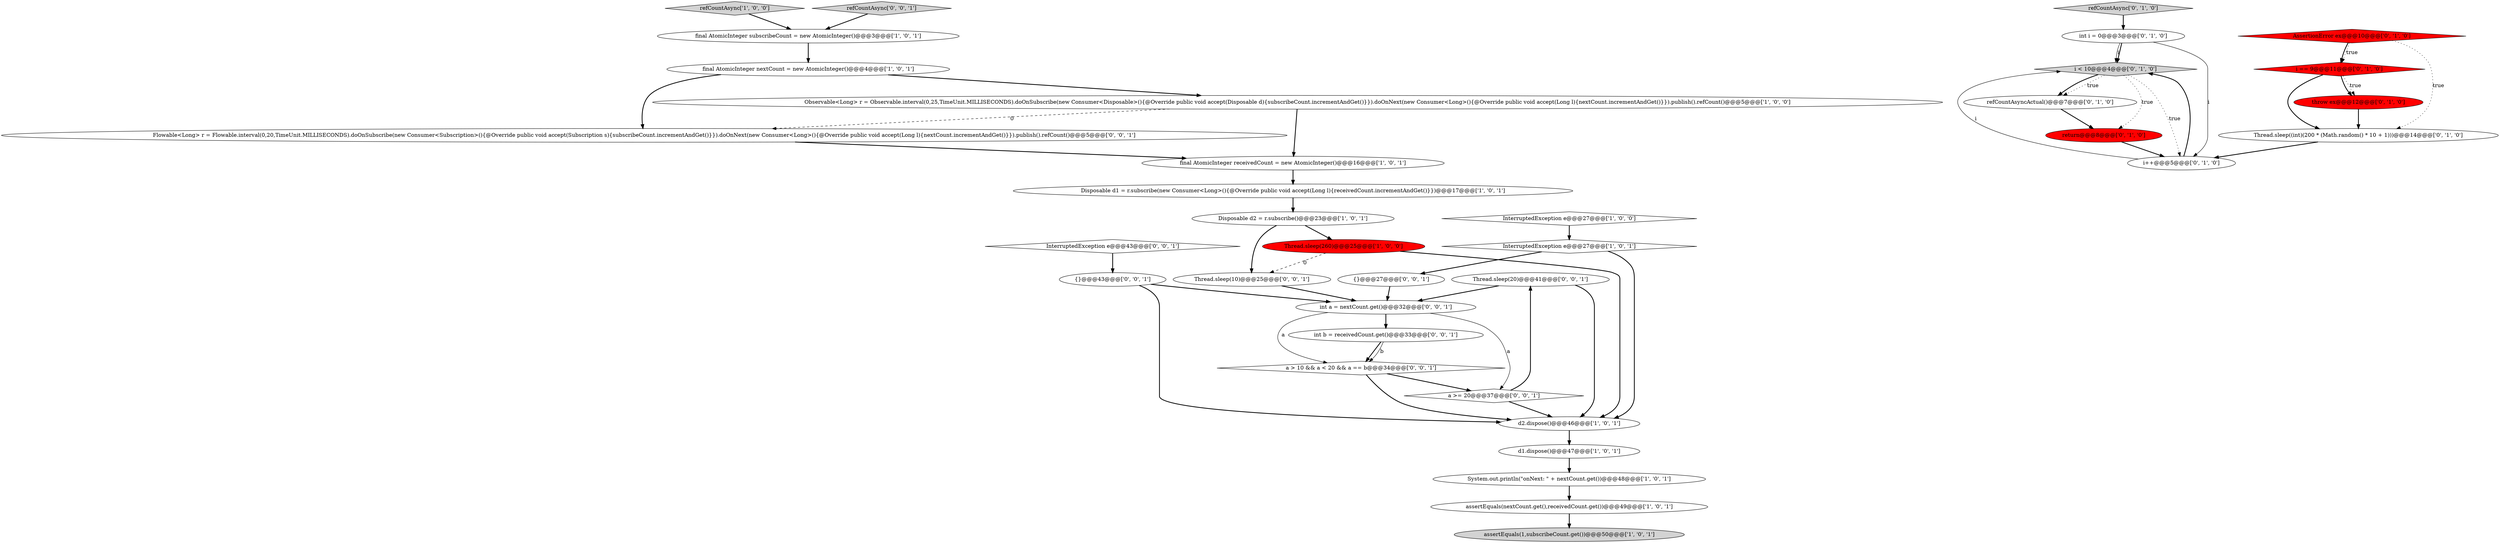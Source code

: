 digraph {
33 [style = filled, label = "Thread.sleep(20)@@@41@@@['0', '0', '1']", fillcolor = white, shape = ellipse image = "AAA0AAABBB3BBB"];
34 [style = filled, label = "InterruptedException e@@@43@@@['0', '0', '1']", fillcolor = white, shape = diamond image = "AAA0AAABBB3BBB"];
19 [style = filled, label = "refCountAsync['0', '1', '0']", fillcolor = lightgray, shape = diamond image = "AAA0AAABBB2BBB"];
22 [style = filled, label = "refCountAsyncActual()@@@7@@@['0', '1', '0']", fillcolor = white, shape = ellipse image = "AAA0AAABBB2BBB"];
6 [style = filled, label = "final AtomicInteger nextCount = new AtomicInteger()@@@4@@@['1', '0', '1']", fillcolor = white, shape = ellipse image = "AAA0AAABBB1BBB"];
3 [style = filled, label = "d2.dispose()@@@46@@@['1', '0', '1']", fillcolor = white, shape = ellipse image = "AAA0AAABBB1BBB"];
26 [style = filled, label = "Thread.sleep(10)@@@25@@@['0', '0', '1']", fillcolor = white, shape = ellipse image = "AAA0AAABBB3BBB"];
4 [style = filled, label = "final AtomicInteger receivedCount = new AtomicInteger()@@@16@@@['1', '0', '1']", fillcolor = white, shape = ellipse image = "AAA0AAABBB1BBB"];
30 [style = filled, label = "int b = receivedCount.get()@@@33@@@['0', '0', '1']", fillcolor = white, shape = ellipse image = "AAA0AAABBB3BBB"];
14 [style = filled, label = "Disposable d2 = r.subscribe()@@@23@@@['1', '0', '1']", fillcolor = white, shape = ellipse image = "AAA0AAABBB1BBB"];
0 [style = filled, label = "assertEquals(nextCount.get(),receivedCount.get())@@@49@@@['1', '0', '1']", fillcolor = white, shape = ellipse image = "AAA0AAABBB1BBB"];
15 [style = filled, label = "i < 10@@@4@@@['0', '1', '0']", fillcolor = lightgray, shape = diamond image = "AAA0AAABBB2BBB"];
31 [style = filled, label = "int a = nextCount.get()@@@32@@@['0', '0', '1']", fillcolor = white, shape = ellipse image = "AAA0AAABBB3BBB"];
29 [style = filled, label = "{}@@@43@@@['0', '0', '1']", fillcolor = white, shape = ellipse image = "AAA0AAABBB3BBB"];
21 [style = filled, label = "i++@@@5@@@['0', '1', '0']", fillcolor = white, shape = ellipse image = "AAA0AAABBB2BBB"];
27 [style = filled, label = "{}@@@27@@@['0', '0', '1']", fillcolor = white, shape = ellipse image = "AAA0AAABBB3BBB"];
8 [style = filled, label = "Thread.sleep(260)@@@25@@@['1', '0', '0']", fillcolor = red, shape = ellipse image = "AAA1AAABBB1BBB"];
25 [style = filled, label = "a > 10 && a < 20 && a == b@@@34@@@['0', '0', '1']", fillcolor = white, shape = diamond image = "AAA0AAABBB3BBB"];
13 [style = filled, label = "InterruptedException e@@@27@@@['1', '0', '1']", fillcolor = white, shape = diamond image = "AAA0AAABBB1BBB"];
28 [style = filled, label = "Flowable<Long> r = Flowable.interval(0,20,TimeUnit.MILLISECONDS).doOnSubscribe(new Consumer<Subscription>(){@Override public void accept(Subscription s){subscribeCount.incrementAndGet()}}).doOnNext(new Consumer<Long>(){@Override public void accept(Long l){nextCount.incrementAndGet()}}).publish().refCount()@@@5@@@['0', '0', '1']", fillcolor = white, shape = ellipse image = "AAA0AAABBB3BBB"];
20 [style = filled, label = "int i = 0@@@3@@@['0', '1', '0']", fillcolor = white, shape = ellipse image = "AAA0AAABBB2BBB"];
1 [style = filled, label = "Disposable d1 = r.subscribe(new Consumer<Long>(){@Override public void accept(Long l){receivedCount.incrementAndGet()}})@@@17@@@['1', '0', '1']", fillcolor = white, shape = ellipse image = "AAA0AAABBB1BBB"];
32 [style = filled, label = "a >= 20@@@37@@@['0', '0', '1']", fillcolor = white, shape = diamond image = "AAA0AAABBB3BBB"];
10 [style = filled, label = "System.out.println(\"onNext: \" + nextCount.get())@@@48@@@['1', '0', '1']", fillcolor = white, shape = ellipse image = "AAA0AAABBB1BBB"];
2 [style = filled, label = "refCountAsync['1', '0', '0']", fillcolor = lightgray, shape = diamond image = "AAA0AAABBB1BBB"];
12 [style = filled, label = "final AtomicInteger subscribeCount = new AtomicInteger()@@@3@@@['1', '0', '1']", fillcolor = white, shape = ellipse image = "AAA0AAABBB1BBB"];
24 [style = filled, label = "i == 9@@@11@@@['0', '1', '0']", fillcolor = red, shape = diamond image = "AAA1AAABBB2BBB"];
16 [style = filled, label = "return@@@8@@@['0', '1', '0']", fillcolor = red, shape = ellipse image = "AAA1AAABBB2BBB"];
7 [style = filled, label = "assertEquals(1,subscribeCount.get())@@@50@@@['1', '0', '1']", fillcolor = lightgray, shape = ellipse image = "AAA0AAABBB1BBB"];
11 [style = filled, label = "d1.dispose()@@@47@@@['1', '0', '1']", fillcolor = white, shape = ellipse image = "AAA0AAABBB1BBB"];
17 [style = filled, label = "throw ex@@@12@@@['0', '1', '0']", fillcolor = red, shape = ellipse image = "AAA1AAABBB2BBB"];
18 [style = filled, label = "Thread.sleep((int)(200 * (Math.random() * 10 + 1)))@@@14@@@['0', '1', '0']", fillcolor = white, shape = ellipse image = "AAA0AAABBB2BBB"];
23 [style = filled, label = "AssertionError ex@@@10@@@['0', '1', '0']", fillcolor = red, shape = diamond image = "AAA1AAABBB2BBB"];
35 [style = filled, label = "refCountAsync['0', '0', '1']", fillcolor = lightgray, shape = diamond image = "AAA0AAABBB3BBB"];
5 [style = filled, label = "Observable<Long> r = Observable.interval(0,25,TimeUnit.MILLISECONDS).doOnSubscribe(new Consumer<Disposable>(){@Override public void accept(Disposable d){subscribeCount.incrementAndGet()}}).doOnNext(new Consumer<Long>(){@Override public void accept(Long l){nextCount.incrementAndGet()}}).publish().refCount()@@@5@@@['1', '0', '0']", fillcolor = white, shape = ellipse image = "AAA0AAABBB1BBB"];
9 [style = filled, label = "InterruptedException e@@@27@@@['1', '0', '0']", fillcolor = white, shape = diamond image = "AAA0AAABBB1BBB"];
34->29 [style = bold, label=""];
33->3 [style = bold, label=""];
20->15 [style = solid, label="i"];
31->25 [style = solid, label="a"];
22->16 [style = bold, label=""];
20->21 [style = solid, label="i"];
21->15 [style = bold, label=""];
19->20 [style = bold, label=""];
29->31 [style = bold, label=""];
29->3 [style = bold, label=""];
8->3 [style = bold, label=""];
25->3 [style = bold, label=""];
24->17 [style = dotted, label="true"];
3->11 [style = bold, label=""];
25->32 [style = bold, label=""];
27->31 [style = bold, label=""];
30->25 [style = bold, label=""];
15->22 [style = dotted, label="true"];
15->21 [style = dotted, label="true"];
15->16 [style = dotted, label="true"];
12->6 [style = bold, label=""];
24->18 [style = bold, label=""];
32->33 [style = bold, label=""];
2->12 [style = bold, label=""];
30->25 [style = solid, label="b"];
15->22 [style = bold, label=""];
0->7 [style = bold, label=""];
14->26 [style = bold, label=""];
6->5 [style = bold, label=""];
23->24 [style = bold, label=""];
26->31 [style = bold, label=""];
13->27 [style = bold, label=""];
5->28 [style = dashed, label="0"];
23->18 [style = dotted, label="true"];
13->3 [style = bold, label=""];
11->10 [style = bold, label=""];
16->21 [style = bold, label=""];
10->0 [style = bold, label=""];
5->4 [style = bold, label=""];
24->17 [style = bold, label=""];
31->30 [style = bold, label=""];
31->32 [style = solid, label="a"];
33->31 [style = bold, label=""];
1->14 [style = bold, label=""];
4->1 [style = bold, label=""];
14->8 [style = bold, label=""];
21->15 [style = solid, label="i"];
18->21 [style = bold, label=""];
35->12 [style = bold, label=""];
32->3 [style = bold, label=""];
20->15 [style = bold, label=""];
23->24 [style = dotted, label="true"];
17->18 [style = bold, label=""];
28->4 [style = bold, label=""];
6->28 [style = bold, label=""];
9->13 [style = bold, label=""];
8->26 [style = dashed, label="0"];
}
